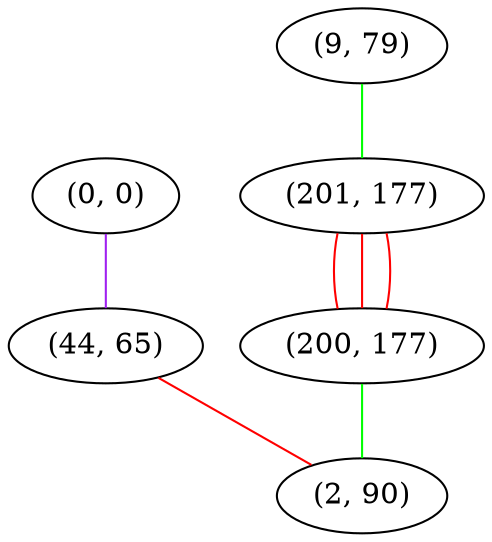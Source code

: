 graph "" {
"(0, 0)";
"(44, 65)";
"(9, 79)";
"(201, 177)";
"(200, 177)";
"(2, 90)";
"(0, 0)" -- "(44, 65)"  [color=purple, key=0, weight=4];
"(44, 65)" -- "(2, 90)"  [color=red, key=0, weight=1];
"(9, 79)" -- "(201, 177)"  [color=green, key=0, weight=2];
"(201, 177)" -- "(200, 177)"  [color=red, key=0, weight=1];
"(201, 177)" -- "(200, 177)"  [color=red, key=1, weight=1];
"(201, 177)" -- "(200, 177)"  [color=red, key=2, weight=1];
"(200, 177)" -- "(2, 90)"  [color=green, key=0, weight=2];
}

